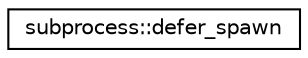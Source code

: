 digraph "Graphical Class Hierarchy"
{
  edge [fontname="Helvetica",fontsize="10",labelfontname="Helvetica",labelfontsize="10"];
  node [fontname="Helvetica",fontsize="10",shape=record];
  rankdir="LR";
  Node0 [label="subprocess::defer_spawn",height=0.2,width=0.4,color="black", fillcolor="white", style="filled",URL="$structsubprocess_1_1defer__spawn.html"];
}
